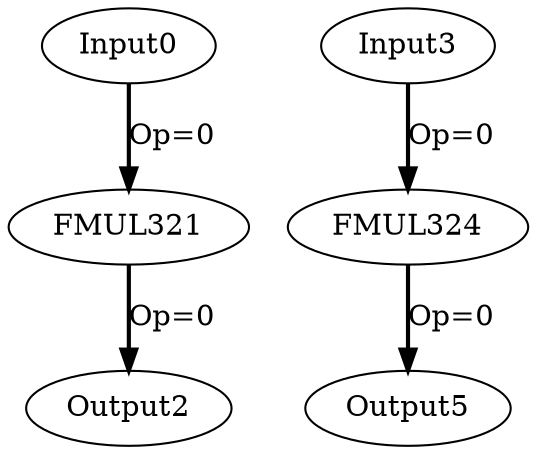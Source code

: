 Digraph G {
Input0[opcode = "Input", ref_name="gemm_0_0", size="100", offset="0,0", pattern="4,25", color = black];
FMUL321[opcode = "FMUL32", color = black];
Output2[opcode = "Output", ref_name="gemm_0_1", size="100", offset="0,0", pattern="4,25", color = black];
Input3[opcode = "Input", ref_name="gemm_0_0", size="100", offset="0,0", pattern="4,25", color = black];
FMUL324[opcode = "FMUL32", color = black];
Output5[opcode = "Output", ref_name="gemm_0_1", size="100", offset="0,0", pattern="4,25", color = black];
Input0 -> FMUL321[color = black, style = bold, operand = 0, label = "Op=0"];
FMUL321 -> Output2[color = black, style = bold, operand = 0, label = "Op=0"];
Input3 -> FMUL324[color = black, style = bold, operand = 0, label = "Op=0"];
FMUL324 -> Output5[color = black, style = bold, operand = 0, label = "Op=0"];
}
